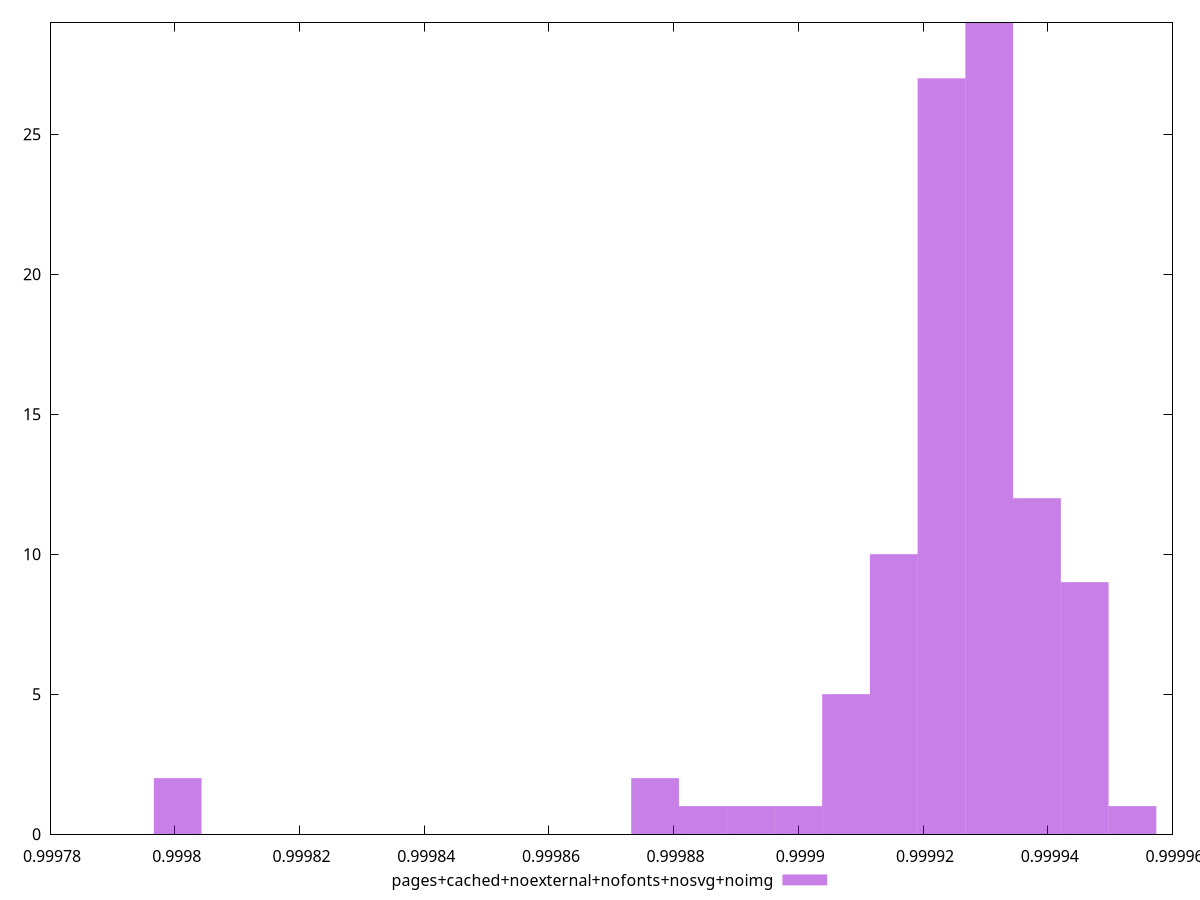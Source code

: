 $_pagesCachedNoexternalNofontsNosvgNoimg <<EOF
0.999930612253 29
0.9999229571645986 27
0.9999459224298027 9
0.9999382673414013 12
0.9999076469877959 5
0.9998770266341903 2
0.9999153020761973 10
0.9998004757501766 2
0.9998923368109931 1
0.9999535775182041 1
0.9998846817225917 1
0.9998999918993945 1
EOF
set key outside below
set terminal pngcairo
set output "report_00004_2020-11-02T20-21-41.718Z/mainthread-work-breakdown/pages+cached+noexternal+nofonts+nosvg+noimg//hist.png"
set yrange [0:29]
set boxwidth 0.00000765508840137648
set style fill transparent solid 0.5 noborder
plot $_pagesCachedNoexternalNofontsNosvgNoimg title "pages+cached+noexternal+nofonts+nosvg+noimg" with boxes ,